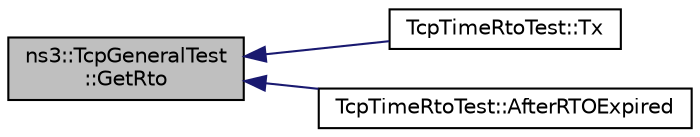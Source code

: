 digraph "ns3::TcpGeneralTest::GetRto"
{
  edge [fontname="Helvetica",fontsize="10",labelfontname="Helvetica",labelfontsize="10"];
  node [fontname="Helvetica",fontsize="10",shape=record];
  rankdir="LR";
  Node1 [label="ns3::TcpGeneralTest\l::GetRto",height=0.2,width=0.4,color="black", fillcolor="grey75", style="filled", fontcolor="black"];
  Node1 -> Node2 [dir="back",color="midnightblue",fontsize="10",style="solid"];
  Node2 [label="TcpTimeRtoTest::Tx",height=0.2,width=0.4,color="black", fillcolor="white", style="filled",URL="$dc/da7/classTcpTimeRtoTest.html#ae8f215f01bf8d8f198c5701029f60b1e",tooltip="Packet transmitted down to IP layer. "];
  Node1 -> Node3 [dir="back",color="midnightblue",fontsize="10",style="solid"];
  Node3 [label="TcpTimeRtoTest::AfterRTOExpired",height=0.2,width=0.4,color="black", fillcolor="white", style="filled",URL="$dc/da7/classTcpTimeRtoTest.html#a6df1dee158b75cb0e8dff8dd0603ab1b",tooltip="Rto has expired. "];
}
